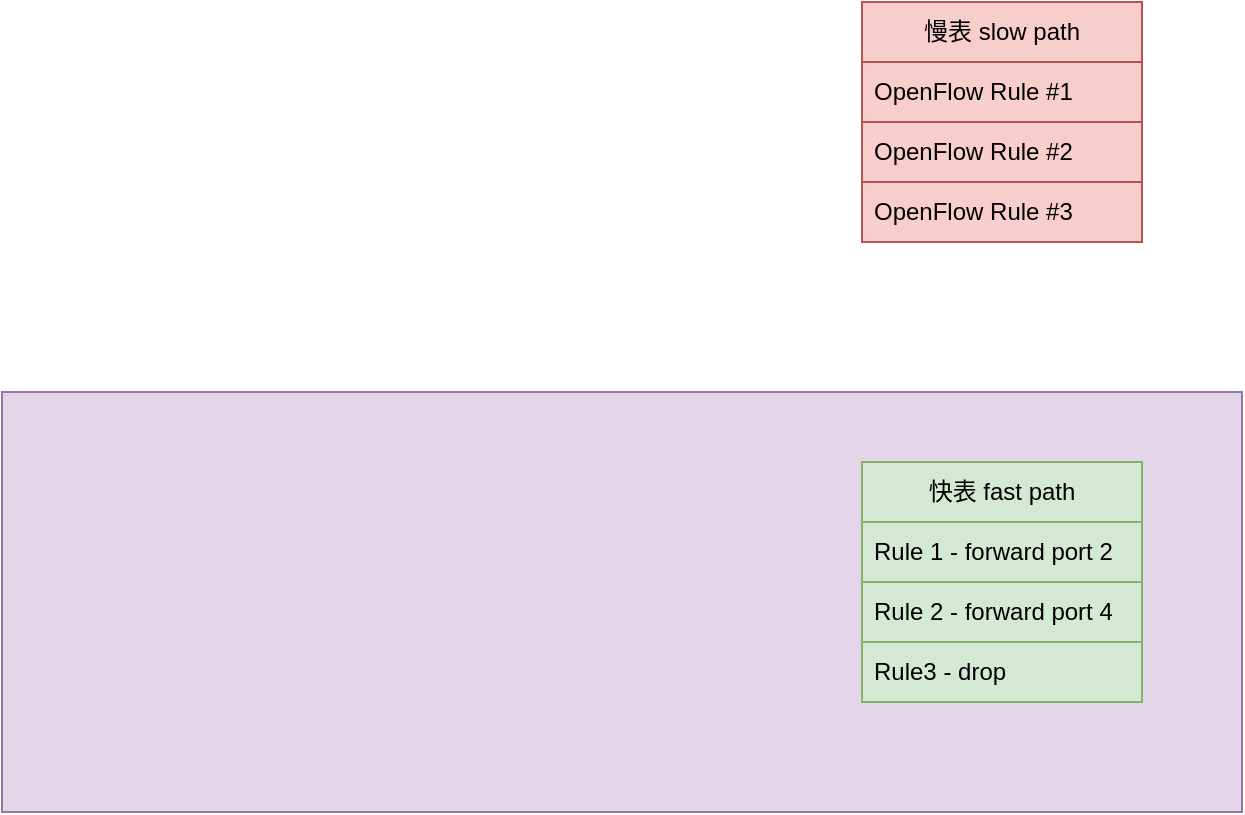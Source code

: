 <mxfile version="21.6.9" type="github">
  <diagram name="第 1 页" id="f-w1hROpVEtGUasfpLYD">
    <mxGraphModel dx="1379" dy="751" grid="1" gridSize="10" guides="1" tooltips="1" connect="1" arrows="1" fold="1" page="1" pageScale="1" pageWidth="827" pageHeight="1169" math="0" shadow="0">
      <root>
        <mxCell id="0" />
        <mxCell id="1" parent="0" />
        <mxCell id="GxHEq-_8IUy-u3DmbjPP-29" value="" style="rounded=0;whiteSpace=wrap;html=1;fillColor=#e1d5e7;strokeColor=#9673a6;" vertex="1" parent="1">
          <mxGeometry x="90" y="385" width="620" height="210" as="geometry" />
        </mxCell>
        <mxCell id="GxHEq-_8IUy-u3DmbjPP-19" value="快表 fast path" style="swimlane;fontStyle=0;childLayout=stackLayout;horizontal=1;startSize=30;horizontalStack=0;resizeParent=1;resizeParentMax=0;resizeLast=0;collapsible=1;marginBottom=0;whiteSpace=wrap;html=1;fillColor=#d5e8d4;strokeColor=#82b366;" vertex="1" parent="1">
          <mxGeometry x="520" y="420" width="140" height="120" as="geometry" />
        </mxCell>
        <mxCell id="GxHEq-_8IUy-u3DmbjPP-20" value="Rule 1 - forward port 2" style="text;align=left;verticalAlign=middle;spacingLeft=4;spacingRight=4;overflow=hidden;points=[[0,0.5],[1,0.5]];portConstraint=eastwest;rotatable=0;whiteSpace=wrap;html=1;fillColor=#d5e8d4;strokeColor=#82b366;" vertex="1" parent="GxHEq-_8IUy-u3DmbjPP-19">
          <mxGeometry y="30" width="140" height="30" as="geometry" />
        </mxCell>
        <mxCell id="GxHEq-_8IUy-u3DmbjPP-21" value="Rule 2 - forward port 4" style="text;strokeColor=#82b366;fillColor=#d5e8d4;align=left;verticalAlign=middle;spacingLeft=4;spacingRight=4;overflow=hidden;points=[[0,0.5],[1,0.5]];portConstraint=eastwest;rotatable=0;whiteSpace=wrap;html=1;" vertex="1" parent="GxHEq-_8IUy-u3DmbjPP-19">
          <mxGeometry y="60" width="140" height="30" as="geometry" />
        </mxCell>
        <mxCell id="GxHEq-_8IUy-u3DmbjPP-22" value="Rule3 - drop&amp;nbsp;" style="text;strokeColor=#82b366;fillColor=#d5e8d4;align=left;verticalAlign=middle;spacingLeft=4;spacingRight=4;overflow=hidden;points=[[0,0.5],[1,0.5]];portConstraint=eastwest;rotatable=0;whiteSpace=wrap;html=1;" vertex="1" parent="GxHEq-_8IUy-u3DmbjPP-19">
          <mxGeometry y="90" width="140" height="30" as="geometry" />
        </mxCell>
        <mxCell id="GxHEq-_8IUy-u3DmbjPP-23" value="慢表 slow path" style="swimlane;fontStyle=0;childLayout=stackLayout;horizontal=1;startSize=30;horizontalStack=0;resizeParent=1;resizeParentMax=0;resizeLast=0;collapsible=1;marginBottom=0;whiteSpace=wrap;html=1;fillColor=#f8cecc;strokeColor=#b85450;" vertex="1" parent="1">
          <mxGeometry x="520" y="190" width="140" height="120" as="geometry" />
        </mxCell>
        <mxCell id="GxHEq-_8IUy-u3DmbjPP-24" value="OpenFlow Rule #1" style="text;strokeColor=#b85450;fillColor=#f8cecc;align=left;verticalAlign=middle;spacingLeft=4;spacingRight=4;overflow=hidden;points=[[0,0.5],[1,0.5]];portConstraint=eastwest;rotatable=0;whiteSpace=wrap;html=1;" vertex="1" parent="GxHEq-_8IUy-u3DmbjPP-23">
          <mxGeometry y="30" width="140" height="30" as="geometry" />
        </mxCell>
        <mxCell id="GxHEq-_8IUy-u3DmbjPP-25" value="OpenFlow Rule #2" style="text;strokeColor=#b85450;fillColor=#f8cecc;align=left;verticalAlign=middle;spacingLeft=4;spacingRight=4;overflow=hidden;points=[[0,0.5],[1,0.5]];portConstraint=eastwest;rotatable=0;whiteSpace=wrap;html=1;" vertex="1" parent="GxHEq-_8IUy-u3DmbjPP-23">
          <mxGeometry y="60" width="140" height="30" as="geometry" />
        </mxCell>
        <mxCell id="GxHEq-_8IUy-u3DmbjPP-26" value="OpenFlow Rule #3" style="text;strokeColor=#b85450;fillColor=#f8cecc;align=left;verticalAlign=middle;spacingLeft=4;spacingRight=4;overflow=hidden;points=[[0,0.5],[1,0.5]];portConstraint=eastwest;rotatable=0;whiteSpace=wrap;html=1;" vertex="1" parent="GxHEq-_8IUy-u3DmbjPP-23">
          <mxGeometry y="90" width="140" height="30" as="geometry" />
        </mxCell>
      </root>
    </mxGraphModel>
  </diagram>
</mxfile>
